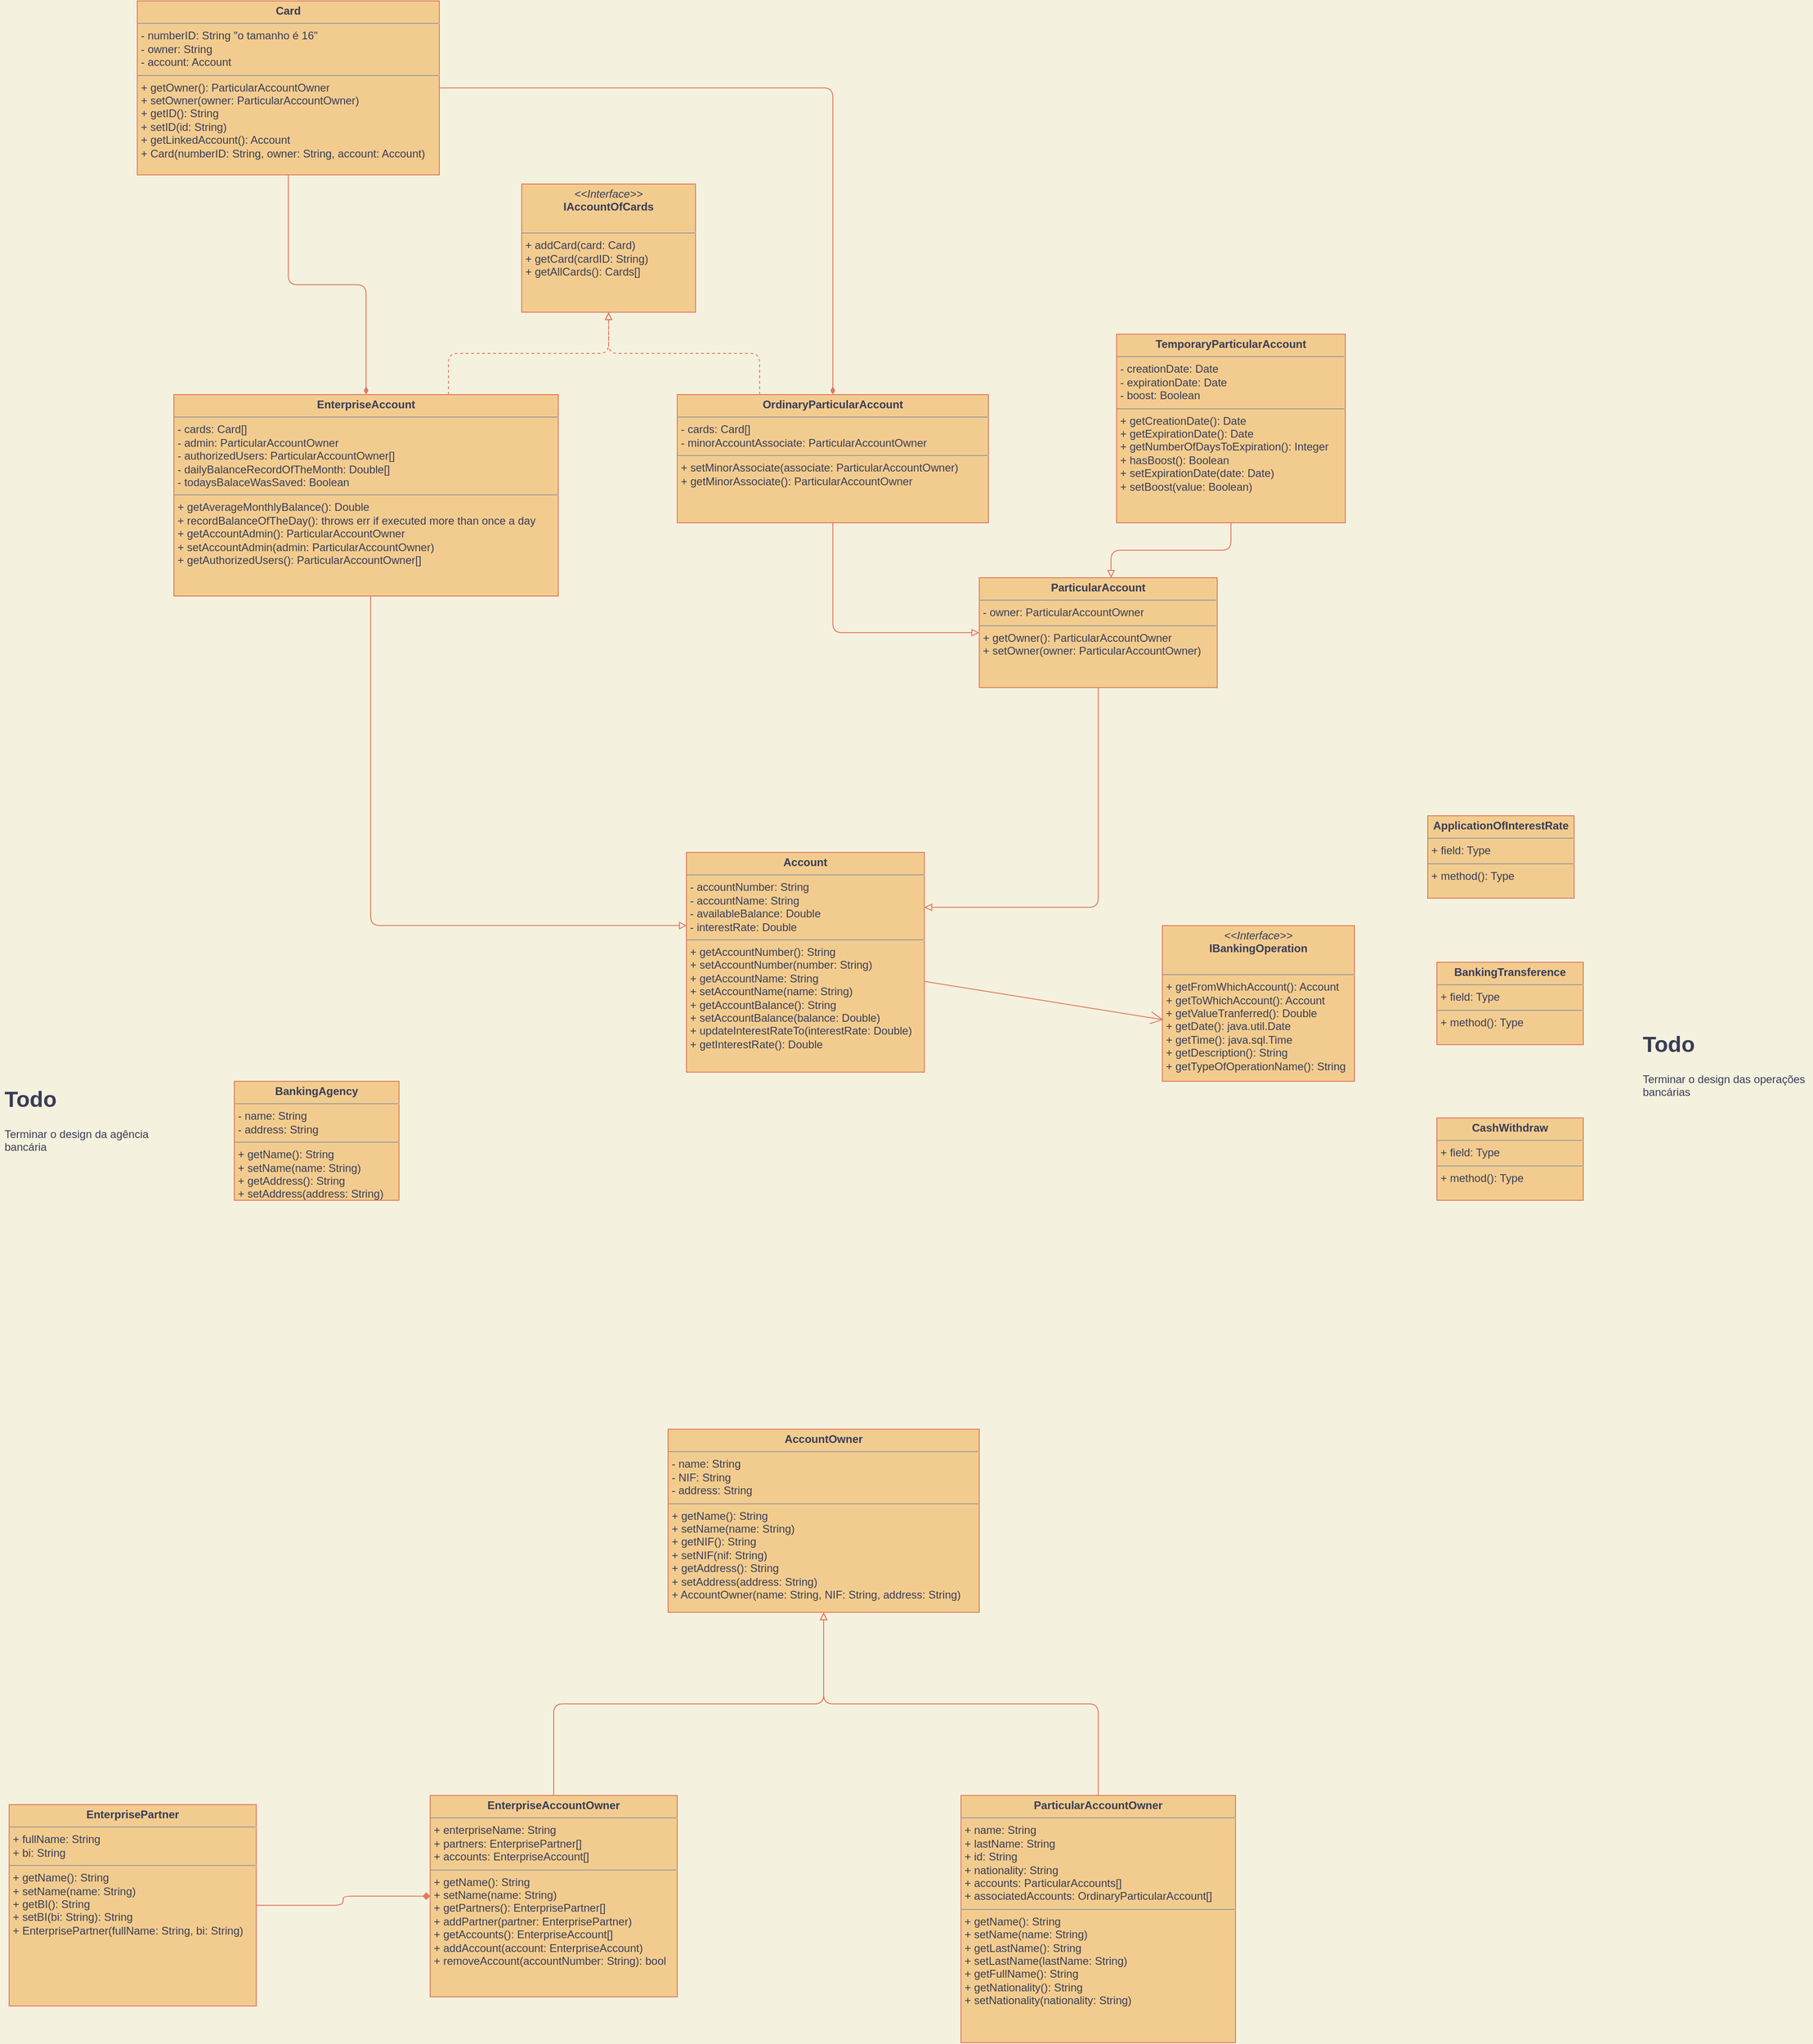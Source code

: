 <mxfile version="19.0.2" type="device" pages="2"><diagram id="ousxWg35AYfjlBtTbZrF" name="Diagrama de Classes"><mxGraphModel dx="4189" dy="4026" grid="1" gridSize="10" guides="1" tooltips="1" connect="1" arrows="1" fold="1" page="1" pageScale="1" pageWidth="1169" pageHeight="827" background="#F4F1DE" math="0" shadow="0"><root><mxCell id="0"/><mxCell id="1" parent="0"/><mxCell id="H2os6TV_ldwRoUmtqTk9-4" value="&lt;p style=&quot;margin:0px;margin-top:4px;text-align:center;&quot;&gt;&lt;i&gt;&amp;lt;&amp;lt;Interface&amp;gt;&amp;gt;&lt;/i&gt;&lt;br&gt;&lt;b&gt;IBankingOperation&lt;/b&gt;&lt;/p&gt;&lt;p style=&quot;margin:0px;margin-left:4px;&quot;&gt;&lt;br&gt;&lt;/p&gt;&lt;hr size=&quot;1&quot;&gt;&lt;p style=&quot;margin:0px;margin-left:4px;&quot;&gt;+ getFromWhichAccount(): Account&lt;/p&gt;&lt;p style=&quot;margin:0px;margin-left:4px;&quot;&gt;+ getToWhichAccount(): Account&lt;/p&gt;&lt;p style=&quot;margin:0px;margin-left:4px;&quot;&gt;+ getValueTranferred(): Double&lt;/p&gt;&lt;p style=&quot;margin:0px;margin-left:4px;&quot;&gt;+ getDate(): java.util.Date&lt;/p&gt;&lt;p style=&quot;margin:0px;margin-left:4px;&quot;&gt;+ getTime(): java.sql.Time&lt;/p&gt;&lt;p style=&quot;margin:0px;margin-left:4px;&quot;&gt;+ getDescription(): String&lt;/p&gt;&lt;p style=&quot;margin:0px;margin-left:4px;&quot;&gt;+ getTypeOfOperationName(): String&lt;/p&gt;" style="verticalAlign=top;align=left;overflow=fill;fontSize=12;fontFamily=Helvetica;html=1;rounded=0;sketch=0;fontColor=#393C56;strokeColor=#E07A5F;fillColor=#F2CC8F;" vertex="1" parent="1"><mxGeometry x="430" y="-490" width="210" height="170" as="geometry"/></mxCell><mxCell id="H2os6TV_ldwRoUmtqTk9-5" value="&lt;p style=&quot;margin:0px;margin-top:4px;text-align:center;&quot;&gt;&lt;b&gt;Account&lt;/b&gt;&lt;/p&gt;&lt;hr size=&quot;1&quot;&gt;&lt;p style=&quot;margin:0px;margin-left:4px;&quot;&gt;- accountNumber: String&lt;/p&gt;&lt;p style=&quot;margin:0px;margin-left:4px;&quot;&gt;- accountName: String&lt;/p&gt;&lt;p style=&quot;margin:0px;margin-left:4px;&quot;&gt;- availableBalance: Double&lt;/p&gt;&lt;p style=&quot;margin:0px;margin-left:4px;&quot;&gt;- interestRate: Double&lt;br&gt;&lt;/p&gt;&lt;hr size=&quot;1&quot;&gt;&lt;p style=&quot;margin:0px;margin-left:4px;&quot;&gt;+ getAccountNumber(): String&lt;/p&gt;&lt;p style=&quot;margin:0px;margin-left:4px;&quot;&gt;+ setAccountNumber(number: String)&lt;/p&gt;&lt;p style=&quot;margin:0px;margin-left:4px;&quot;&gt;+ getAccountName: String&lt;/p&gt;&lt;p style=&quot;margin:0px;margin-left:4px;&quot;&gt;+ setAccountName(name: String)&lt;/p&gt;&lt;p style=&quot;margin:0px;margin-left:4px;&quot;&gt;+ getAccountBalance(): String&lt;/p&gt;&lt;p style=&quot;margin:0px;margin-left:4px;&quot;&gt;+ setAccountBalance(balance: Double)&lt;/p&gt;&lt;p style=&quot;margin: 0px 0px 0px 4px;&quot;&gt;+ updateInterestRateTo(interestRate: Double)&lt;/p&gt;&lt;p style=&quot;margin: 0px 0px 0px 4px;&quot;&gt;+ getInterestRate(): Double&lt;/p&gt;" style="verticalAlign=top;align=left;overflow=fill;fontSize=12;fontFamily=Helvetica;html=1;rounded=0;sketch=0;fontColor=#393C56;strokeColor=#E07A5F;fillColor=#F2CC8F;" vertex="1" parent="1"><mxGeometry x="-90" y="-570" width="260" height="240" as="geometry"/></mxCell><mxCell id="-Gj3jbPGeO7V0CyU_rHm-5" style="edgeStyle=orthogonalEdgeStyle;curved=0;rounded=1;sketch=0;orthogonalLoop=1;jettySize=auto;html=1;entryX=1;entryY=0.25;entryDx=0;entryDy=0;fontColor=#393C56;endArrow=block;endFill=0;strokeColor=#E07A5F;fillColor=#F2CC8F;" edge="1" parent="1" source="H2os6TV_ldwRoUmtqTk9-7" target="H2os6TV_ldwRoUmtqTk9-5"><mxGeometry relative="1" as="geometry"><Array as="points"><mxPoint x="360" y="-510"/></Array></mxGeometry></mxCell><mxCell id="H2os6TV_ldwRoUmtqTk9-7" value="&lt;p style=&quot;margin:0px;margin-top:4px;text-align:center;&quot;&gt;&lt;b&gt;ParticularAccount&lt;/b&gt;&lt;/p&gt;&lt;hr size=&quot;1&quot;&gt;&lt;p style=&quot;margin:0px;margin-left:4px;&quot;&gt;- owner: ParticularAccountOwner&lt;/p&gt;&lt;hr size=&quot;1&quot;&gt;&lt;p style=&quot;margin:0px;margin-left:4px;&quot;&gt;+ getOwner(): ParticularAccountOwner&lt;/p&gt;&lt;p style=&quot;margin:0px;margin-left:4px;&quot;&gt;+ setOwner(owner: ParticularAccountOwner)&lt;/p&gt;" style="verticalAlign=top;align=left;overflow=fill;fontSize=12;fontFamily=Helvetica;html=1;rounded=0;sketch=0;fontColor=#393C56;strokeColor=#E07A5F;fillColor=#F2CC8F;" vertex="1" parent="1"><mxGeometry x="230" y="-870" width="260" height="120" as="geometry"/></mxCell><mxCell id="-Gj3jbPGeO7V0CyU_rHm-6" style="edgeStyle=orthogonalEdgeStyle;curved=0;rounded=1;sketch=0;orthogonalLoop=1;jettySize=auto;html=1;entryX=0;entryY=0.5;entryDx=0;entryDy=0;fontColor=#393C56;endArrow=block;endFill=0;strokeColor=#E07A5F;fillColor=#F2CC8F;" edge="1" parent="1" source="H2os6TV_ldwRoUmtqTk9-10" target="H2os6TV_ldwRoUmtqTk9-7"><mxGeometry relative="1" as="geometry"/></mxCell><mxCell id="-Gj3jbPGeO7V0CyU_rHm-12" style="edgeStyle=orthogonalEdgeStyle;curved=0;rounded=1;sketch=0;orthogonalLoop=1;jettySize=auto;html=1;dashed=1;fontColor=#393C56;endArrow=block;endFill=0;strokeColor=#E07A5F;fillColor=#F2CC8F;" edge="1" parent="1" source="H2os6TV_ldwRoUmtqTk9-10" target="-Gj3jbPGeO7V0CyU_rHm-1"><mxGeometry relative="1" as="geometry"><Array as="points"><mxPoint x="-10" y="-1115"/><mxPoint x="-175" y="-1115"/></Array></mxGeometry></mxCell><mxCell id="H2os6TV_ldwRoUmtqTk9-10" value="&lt;p style=&quot;margin:0px;margin-top:4px;text-align:center;&quot;&gt;&lt;b&gt;OrdinaryParticularAccount&lt;/b&gt;&lt;/p&gt;&lt;hr size=&quot;1&quot;&gt;&lt;p style=&quot;margin:0px;margin-left:4px;&quot;&gt;- cards: Card[]&lt;/p&gt;&lt;p style=&quot;margin:0px;margin-left:4px;&quot;&gt;- minorAccountAssociate: ParticularAccountOwner&lt;/p&gt;&lt;hr size=&quot;1&quot;&gt;&lt;p style=&quot;margin:0px;margin-left:4px;&quot;&gt;&lt;span style=&quot;background-color: initial;&quot;&gt;+ setMinorAssociate(associate: ParticularAccountOwner)&lt;/span&gt;&lt;/p&gt;&lt;p style=&quot;margin:0px;margin-left:4px;&quot;&gt;+ getMinorAssociate(): ParticularAccountOwner&lt;/p&gt;" style="verticalAlign=top;align=left;overflow=fill;fontSize=12;fontFamily=Helvetica;html=1;rounded=0;sketch=0;fontColor=#393C56;strokeColor=#E07A5F;fillColor=#F2CC8F;" vertex="1" parent="1"><mxGeometry x="-100" y="-1070" width="340" height="140" as="geometry"/></mxCell><mxCell id="-Gj3jbPGeO7V0CyU_rHm-7" style="edgeStyle=orthogonalEdgeStyle;curved=0;rounded=1;sketch=0;orthogonalLoop=1;jettySize=auto;html=1;entryX=0.554;entryY=0.001;entryDx=0;entryDy=0;entryPerimeter=0;fontColor=#393C56;endArrow=block;endFill=0;strokeColor=#E07A5F;fillColor=#F2CC8F;" edge="1" parent="1" source="H2os6TV_ldwRoUmtqTk9-11" target="H2os6TV_ldwRoUmtqTk9-7"><mxGeometry relative="1" as="geometry"/></mxCell><mxCell id="H2os6TV_ldwRoUmtqTk9-11" value="&lt;p style=&quot;margin:0px;margin-top:4px;text-align:center;&quot;&gt;&lt;b&gt;TemporaryParticularAccount&lt;/b&gt;&lt;/p&gt;&lt;hr size=&quot;1&quot;&gt;&lt;p style=&quot;margin:0px;margin-left:4px;&quot;&gt;- creationDate: Date&lt;/p&gt;&lt;p style=&quot;margin:0px;margin-left:4px;&quot;&gt;- expirationDate: Date&lt;/p&gt;&lt;p style=&quot;margin:0px;margin-left:4px;&quot;&gt;- boost: Boolean&lt;/p&gt;&lt;hr size=&quot;1&quot;&gt;&lt;p style=&quot;margin:0px;margin-left:4px;&quot;&gt;+ getCreationDate(): Date&lt;/p&gt;&lt;p style=&quot;margin:0px;margin-left:4px;&quot;&gt;+ getExpirationDate(): Date&lt;/p&gt;&lt;p style=&quot;margin:0px;margin-left:4px;&quot;&gt;+ getNumberOfDaysToExpiration(): Integer&lt;/p&gt;&lt;p style=&quot;margin:0px;margin-left:4px;&quot;&gt;+ hasBoost(): Boolean&lt;/p&gt;&lt;p style=&quot;margin:0px;margin-left:4px;&quot;&gt;+ setExpirationDate(date: Date)&lt;/p&gt;&lt;p style=&quot;margin:0px;margin-left:4px;&quot;&gt;+ setBoost(value: Boolean)&lt;/p&gt;" style="verticalAlign=top;align=left;overflow=fill;fontSize=12;fontFamily=Helvetica;html=1;rounded=0;sketch=0;fontColor=#393C56;strokeColor=#E07A5F;fillColor=#F2CC8F;" vertex="1" parent="1"><mxGeometry x="380" y="-1136" width="250" height="206" as="geometry"/></mxCell><mxCell id="-Gj3jbPGeO7V0CyU_rHm-4" style="edgeStyle=orthogonalEdgeStyle;curved=0;rounded=1;sketch=0;orthogonalLoop=1;jettySize=auto;html=1;entryX=0.002;entryY=0.333;entryDx=0;entryDy=0;entryPerimeter=0;fontColor=#393C56;endArrow=block;endFill=0;strokeColor=#E07A5F;fillColor=#F2CC8F;" edge="1" parent="1" source="H2os6TV_ldwRoUmtqTk9-13" target="H2os6TV_ldwRoUmtqTk9-5"><mxGeometry relative="1" as="geometry"><Array as="points"><mxPoint x="-435" y="-490"/></Array></mxGeometry></mxCell><mxCell id="-Gj3jbPGeO7V0CyU_rHm-11" style="edgeStyle=orthogonalEdgeStyle;curved=0;rounded=1;sketch=0;orthogonalLoop=1;jettySize=auto;html=1;fontColor=#393C56;endArrow=block;endFill=0;strokeColor=#E07A5F;fillColor=#F2CC8F;dashed=1;" edge="1" parent="1" source="H2os6TV_ldwRoUmtqTk9-13" target="-Gj3jbPGeO7V0CyU_rHm-1"><mxGeometry relative="1" as="geometry"><Array as="points"><mxPoint x="-350" y="-1115"/><mxPoint x="-175" y="-1115"/></Array></mxGeometry></mxCell><mxCell id="H2os6TV_ldwRoUmtqTk9-13" value="&lt;p style=&quot;margin:0px;margin-top:4px;text-align:center;&quot;&gt;&lt;b&gt;EnterpriseAccount&lt;/b&gt;&lt;/p&gt;&lt;hr size=&quot;1&quot;&gt;&lt;p style=&quot;margin:0px;margin-left:4px;&quot;&gt;- cards: Card[]&lt;/p&gt;&lt;p style=&quot;margin:0px;margin-left:4px;&quot;&gt;- admin: ParticularAccountOwner&lt;/p&gt;&lt;p style=&quot;margin:0px;margin-left:4px;&quot;&gt;&lt;span style=&quot;background-color: initial;&quot;&gt;- authorizedUsers: ParticularAccountOwner[]&lt;/span&gt;&lt;br&gt;&lt;/p&gt;&lt;p style=&quot;margin:0px;margin-left:4px;&quot;&gt;- dailyBalanceRecordOfTheMonth: Double[]&lt;/p&gt;&lt;p style=&quot;margin:0px;margin-left:4px;&quot;&gt;- todaysBalaceWasSaved: Boolean&lt;/p&gt;&lt;hr size=&quot;1&quot;&gt;&lt;p style=&quot;margin:0px;margin-left:4px;&quot;&gt;+ getAverageMonthlyBalance(): Double&lt;/p&gt;&lt;p style=&quot;margin:0px;margin-left:4px;&quot;&gt;+ recordBalanceOfTheDay(): throws err if executed more than once a day&lt;/p&gt;&lt;p style=&quot;margin:0px;margin-left:4px;&quot;&gt;&lt;span style=&quot;background-color: initial;&quot;&gt;+ getAccountAdmin(): ParticularAccountOwner&lt;/span&gt;&lt;br&gt;&lt;/p&gt;&lt;p style=&quot;margin:0px;margin-left:4px;&quot;&gt;+ setAccountAdmin(admin: ParticularAccountOwner)&lt;/p&gt;&lt;p style=&quot;margin:0px;margin-left:4px;&quot;&gt;+ getAuthorizedUsers(): ParticularAccountOwner[]&lt;/p&gt;" style="verticalAlign=top;align=left;overflow=fill;fontSize=12;fontFamily=Helvetica;html=1;rounded=0;sketch=0;fontColor=#393C56;strokeColor=#E07A5F;fillColor=#F2CC8F;" vertex="1" parent="1"><mxGeometry x="-650" y="-1070" width="420" height="220" as="geometry"/></mxCell><mxCell id="-Gj3jbPGeO7V0CyU_rHm-1" value="&lt;p style=&quot;margin:0px;margin-top:4px;text-align:center;&quot;&gt;&lt;i&gt;&amp;lt;&amp;lt;Interface&amp;gt;&amp;gt;&lt;/i&gt;&lt;br&gt;&lt;b&gt;IAccountOfCards&lt;/b&gt;&lt;/p&gt;&lt;p style=&quot;margin:0px;margin-left:4px;&quot;&gt;&lt;br&gt;&lt;/p&gt;&lt;hr size=&quot;1&quot;&gt;&lt;p style=&quot;margin:0px;margin-left:4px;&quot;&gt;+ addCard(card: Card)&lt;/p&gt;&lt;p style=&quot;margin:0px;margin-left:4px;&quot;&gt;+ getCard(cardID: String)&lt;/p&gt;&lt;p style=&quot;margin:0px;margin-left:4px;&quot;&gt;+ getAllCards(): Cards[]&lt;/p&gt;" style="verticalAlign=top;align=left;overflow=fill;fontSize=12;fontFamily=Helvetica;html=1;rounded=0;sketch=0;fontColor=#393C56;strokeColor=#E07A5F;fillColor=#F2CC8F;" vertex="1" parent="1"><mxGeometry x="-270" y="-1300" width="190" height="140" as="geometry"/></mxCell><mxCell id="-Gj3jbPGeO7V0CyU_rHm-9" style="edgeStyle=orthogonalEdgeStyle;curved=0;rounded=1;sketch=0;orthogonalLoop=1;jettySize=auto;html=1;fontColor=#393C56;endArrow=diamondThin;endFill=1;strokeColor=#E07A5F;fillColor=#F2CC8F;" edge="1" parent="1" source="-Gj3jbPGeO7V0CyU_rHm-2" target="H2os6TV_ldwRoUmtqTk9-13"><mxGeometry relative="1" as="geometry"/></mxCell><mxCell id="-Gj3jbPGeO7V0CyU_rHm-10" style="edgeStyle=orthogonalEdgeStyle;curved=0;rounded=1;sketch=0;orthogonalLoop=1;jettySize=auto;html=1;entryX=0.5;entryY=0;entryDx=0;entryDy=0;fontColor=#393C56;endArrow=diamondThin;endFill=1;strokeColor=#E07A5F;fillColor=#F2CC8F;" edge="1" parent="1" source="-Gj3jbPGeO7V0CyU_rHm-2" target="H2os6TV_ldwRoUmtqTk9-10"><mxGeometry relative="1" as="geometry"/></mxCell><mxCell id="-Gj3jbPGeO7V0CyU_rHm-2" value="&lt;p style=&quot;margin:0px;margin-top:4px;text-align:center;&quot;&gt;&lt;b&gt;Card&lt;/b&gt;&lt;/p&gt;&lt;hr size=&quot;1&quot;&gt;&lt;p style=&quot;margin:0px;margin-left:4px;&quot;&gt;- numberID: String &quot;o tamanho é 16&quot;&lt;/p&gt;&lt;p style=&quot;margin:0px;margin-left:4px;&quot;&gt;- owner: String&lt;/p&gt;&lt;p style=&quot;margin:0px;margin-left:4px;&quot;&gt;- account: Account&lt;/p&gt;&lt;hr size=&quot;1&quot;&gt;&lt;p style=&quot;margin:0px;margin-left:4px;&quot;&gt;+ getOwner(): ParticularAccountOwner&lt;/p&gt;&lt;p style=&quot;margin:0px;margin-left:4px;&quot;&gt;+ setOwner(owner: ParticularAccountOwner)&lt;/p&gt;&lt;p style=&quot;margin:0px;margin-left:4px;&quot;&gt;+ getID(): String&lt;/p&gt;&lt;p style=&quot;margin:0px;margin-left:4px;&quot;&gt;+ setID(id: String)&lt;/p&gt;&lt;p style=&quot;margin:0px;margin-left:4px;&quot;&gt;+ getLinkedAccount(): Account&lt;/p&gt;&lt;p style=&quot;margin:0px;margin-left:4px;&quot;&gt;+ Card(numberID: String, owner: String, account: Account)&lt;/p&gt;" style="verticalAlign=top;align=left;overflow=fill;fontSize=12;fontFamily=Helvetica;html=1;rounded=0;sketch=0;fontColor=#393C56;strokeColor=#E07A5F;fillColor=#F2CC8F;" vertex="1" parent="1"><mxGeometry x="-690" y="-1500" width="330" height="190" as="geometry"/></mxCell><mxCell id="-Gj3jbPGeO7V0CyU_rHm-8" value="" style="endArrow=open;endFill=1;endSize=12;html=1;rounded=1;sketch=0;fontColor=#393C56;strokeColor=#E07A5F;fillColor=#F2CC8F;curved=0;entryX=0.006;entryY=0.605;entryDx=0;entryDy=0;entryPerimeter=0;" edge="1" parent="1" source="H2os6TV_ldwRoUmtqTk9-5" target="H2os6TV_ldwRoUmtqTk9-4"><mxGeometry width="160" relative="1" as="geometry"><mxPoint x="-140" y="-550" as="sourcePoint"/><mxPoint x="20" y="-550" as="targetPoint"/></mxGeometry></mxCell><mxCell id="-Gj3jbPGeO7V0CyU_rHm-13" value="&lt;p style=&quot;margin:0px;margin-top:4px;text-align:center;&quot;&gt;&lt;b&gt;AccountOwner&lt;/b&gt;&lt;/p&gt;&lt;hr size=&quot;1&quot;&gt;&lt;p style=&quot;margin:0px;margin-left:4px;&quot;&gt;- name: String&lt;/p&gt;&lt;p style=&quot;margin:0px;margin-left:4px;&quot;&gt;- NIF: String&lt;/p&gt;&lt;p style=&quot;margin:0px;margin-left:4px;&quot;&gt;- address: String&lt;/p&gt;&lt;hr size=&quot;1&quot;&gt;&lt;p style=&quot;margin:0px;margin-left:4px;&quot;&gt;+ getName(): String&lt;/p&gt;&lt;p style=&quot;margin:0px;margin-left:4px;&quot;&gt;+ setName(name: String)&lt;/p&gt;&lt;p style=&quot;margin:0px;margin-left:4px;&quot;&gt;+ getNIF(): String&lt;/p&gt;&lt;p style=&quot;margin:0px;margin-left:4px;&quot;&gt;+ setNIF(nif: String)&lt;/p&gt;&lt;p style=&quot;margin:0px;margin-left:4px;&quot;&gt;+ getAddress(): String&lt;/p&gt;&lt;p style=&quot;margin:0px;margin-left:4px;&quot;&gt;+ setAddress(address: String)&lt;/p&gt;&lt;p style=&quot;margin:0px;margin-left:4px;&quot;&gt;+ AccountOwner(name: String, NIF: String, address: String)&lt;/p&gt;" style="verticalAlign=top;align=left;overflow=fill;fontSize=12;fontFamily=Helvetica;html=1;rounded=0;sketch=0;fontColor=#393C56;strokeColor=#E07A5F;fillColor=#F2CC8F;" vertex="1" parent="1"><mxGeometry x="-110" y="60" width="340" height="200" as="geometry"/></mxCell><mxCell id="-Gj3jbPGeO7V0CyU_rHm-21" style="edgeStyle=orthogonalEdgeStyle;curved=0;rounded=1;sketch=0;orthogonalLoop=1;jettySize=auto;html=1;fontColor=#393C56;endArrow=block;endFill=0;strokeColor=#E07A5F;fillColor=#F2CC8F;" edge="1" parent="1" source="-Gj3jbPGeO7V0CyU_rHm-16" target="-Gj3jbPGeO7V0CyU_rHm-13"><mxGeometry relative="1" as="geometry"/></mxCell><mxCell id="-Gj3jbPGeO7V0CyU_rHm-16" value="&lt;p style=&quot;margin:0px;margin-top:4px;text-align:center;&quot;&gt;&lt;b&gt;ParticularAccountOwner&lt;/b&gt;&lt;/p&gt;&lt;hr size=&quot;1&quot;&gt;&lt;p style=&quot;margin:0px;margin-left:4px;&quot;&gt;+ name: String&lt;/p&gt;&lt;p style=&quot;margin:0px;margin-left:4px;&quot;&gt;+ lastName: String&lt;/p&gt;&lt;p style=&quot;margin:0px;margin-left:4px;&quot;&gt;+ id: String&lt;/p&gt;&lt;p style=&quot;margin:0px;margin-left:4px;&quot;&gt;+ nationality: String&lt;/p&gt;&lt;p style=&quot;margin:0px;margin-left:4px;&quot;&gt;+ accounts: ParticularAccounts[]&lt;/p&gt;&lt;p style=&quot;margin:0px;margin-left:4px;&quot;&gt;+ associatedAccounts: OrdinaryParticularAccount[]&lt;/p&gt;&lt;hr size=&quot;1&quot;&gt;&lt;p style=&quot;margin:0px;margin-left:4px;&quot;&gt;+ getName(): String&lt;/p&gt;&lt;p style=&quot;margin:0px;margin-left:4px;&quot;&gt;+ setName(name: String)&lt;/p&gt;&lt;p style=&quot;margin:0px;margin-left:4px;&quot;&gt;+ getLastName(): String&lt;/p&gt;&lt;p style=&quot;margin:0px;margin-left:4px;&quot;&gt;+ setLastName(lastName: String)&lt;/p&gt;&lt;p style=&quot;margin:0px;margin-left:4px;&quot;&gt;+ getFullName(): String&lt;/p&gt;&lt;p style=&quot;margin:0px;margin-left:4px;&quot;&gt;+ getNationality(): String&lt;/p&gt;&lt;p style=&quot;margin:0px;margin-left:4px;&quot;&gt;+ setNationality(nationality: String)&lt;/p&gt;" style="verticalAlign=top;align=left;overflow=fill;fontSize=12;fontFamily=Helvetica;html=1;rounded=0;sketch=0;fontColor=#393C56;strokeColor=#E07A5F;fillColor=#F2CC8F;" vertex="1" parent="1"><mxGeometry x="210" y="460" width="300" height="270" as="geometry"/></mxCell><mxCell id="-Gj3jbPGeO7V0CyU_rHm-20" style="edgeStyle=orthogonalEdgeStyle;curved=0;rounded=1;sketch=0;orthogonalLoop=1;jettySize=auto;html=1;fontColor=#393C56;endArrow=block;endFill=0;strokeColor=#E07A5F;fillColor=#F2CC8F;" edge="1" parent="1" source="-Gj3jbPGeO7V0CyU_rHm-17" target="-Gj3jbPGeO7V0CyU_rHm-13"><mxGeometry relative="1" as="geometry"/></mxCell><mxCell id="-Gj3jbPGeO7V0CyU_rHm-17" value="&lt;p style=&quot;margin:0px;margin-top:4px;text-align:center;&quot;&gt;&lt;b&gt;EnterpriseAccountOwner&lt;/b&gt;&lt;/p&gt;&lt;hr size=&quot;1&quot;&gt;&lt;p style=&quot;margin:0px;margin-left:4px;&quot;&gt;+ enterpriseName: String&lt;/p&gt;&lt;p style=&quot;margin:0px;margin-left:4px;&quot;&gt;+ partners: EnterprisePartner[]&lt;/p&gt;&lt;p style=&quot;margin:0px;margin-left:4px;&quot;&gt;+ accounts: EnterpriseAccount[]&lt;/p&gt;&lt;hr size=&quot;1&quot;&gt;&lt;p style=&quot;margin:0px;margin-left:4px;&quot;&gt;+ getName(): String&lt;/p&gt;&lt;p style=&quot;margin:0px;margin-left:4px;&quot;&gt;+ setName(name: String)&lt;/p&gt;&lt;p style=&quot;margin:0px;margin-left:4px;&quot;&gt;+ getPartners(): EnterprisePartner[]&lt;/p&gt;&lt;p style=&quot;margin:0px;margin-left:4px;&quot;&gt;+ addPartner(partner: EnterprisePartner)&lt;/p&gt;&lt;p style=&quot;margin:0px;margin-left:4px;&quot;&gt;+ getAccounts(): EnterpriseAccount[]&lt;/p&gt;&lt;p style=&quot;margin:0px;margin-left:4px;&quot;&gt;+ addAccount(account: EnterpriseAccount)&lt;/p&gt;&lt;p style=&quot;margin:0px;margin-left:4px;&quot;&gt;+ removeAccount(accountNumber: String): bool&lt;/p&gt;" style="verticalAlign=top;align=left;overflow=fill;fontSize=12;fontFamily=Helvetica;html=1;rounded=0;sketch=0;fontColor=#393C56;strokeColor=#E07A5F;fillColor=#F2CC8F;" vertex="1" parent="1"><mxGeometry x="-370" y="460" width="270" height="220" as="geometry"/></mxCell><mxCell id="-Gj3jbPGeO7V0CyU_rHm-23" style="edgeStyle=orthogonalEdgeStyle;curved=0;rounded=1;sketch=0;orthogonalLoop=1;jettySize=auto;html=1;fontColor=#393C56;endArrow=diamond;endFill=1;strokeColor=#E07A5F;fillColor=#F2CC8F;" edge="1" parent="1" source="-Gj3jbPGeO7V0CyU_rHm-18" target="-Gj3jbPGeO7V0CyU_rHm-17"><mxGeometry relative="1" as="geometry"/></mxCell><mxCell id="-Gj3jbPGeO7V0CyU_rHm-18" value="&lt;p style=&quot;margin:0px;margin-top:4px;text-align:center;&quot;&gt;&lt;b&gt;EnterprisePartner&lt;/b&gt;&lt;/p&gt;&lt;hr size=&quot;1&quot;&gt;&lt;p style=&quot;margin:0px;margin-left:4px;&quot;&gt;+ fullName: String&lt;/p&gt;&lt;p style=&quot;margin:0px;margin-left:4px;&quot;&gt;+ bi: String&lt;br&gt;&lt;/p&gt;&lt;hr size=&quot;1&quot;&gt;&lt;p style=&quot;margin:0px;margin-left:4px;&quot;&gt;+ getName(): String&lt;/p&gt;&lt;p style=&quot;margin:0px;margin-left:4px;&quot;&gt;+ setName(name: String)&lt;/p&gt;&lt;p style=&quot;margin:0px;margin-left:4px;&quot;&gt;+ getBI(): String&lt;/p&gt;&lt;p style=&quot;margin:0px;margin-left:4px;&quot;&gt;+ setBI(bi: String): String&lt;/p&gt;&lt;p style=&quot;margin:0px;margin-left:4px;&quot;&gt;+ EnterprisePartner(fullName: String, bi: String)&lt;/p&gt;" style="verticalAlign=top;align=left;overflow=fill;fontSize=12;fontFamily=Helvetica;html=1;rounded=0;sketch=0;fontColor=#393C56;strokeColor=#E07A5F;fillColor=#F2CC8F;" vertex="1" parent="1"><mxGeometry x="-830" y="470" width="270" height="220" as="geometry"/></mxCell><mxCell id="-Gj3jbPGeO7V0CyU_rHm-24" value="&lt;p style=&quot;margin:0px;margin-top:4px;text-align:center;&quot;&gt;&lt;b&gt;ApplicationOfInterestRate&lt;/b&gt;&lt;/p&gt;&lt;hr size=&quot;1&quot;&gt;&lt;p style=&quot;margin:0px;margin-left:4px;&quot;&gt;+ field: Type&lt;/p&gt;&lt;hr size=&quot;1&quot;&gt;&lt;p style=&quot;margin:0px;margin-left:4px;&quot;&gt;+ method(): Type&lt;/p&gt;" style="verticalAlign=top;align=left;overflow=fill;fontSize=12;fontFamily=Helvetica;html=1;rounded=0;sketch=0;fontColor=#393C56;strokeColor=#E07A5F;fillColor=#F2CC8F;" vertex="1" parent="1"><mxGeometry x="720" y="-610" width="160" height="90" as="geometry"/></mxCell><mxCell id="BHWuH3ZY-TkVMsLBX1ob-1" value="&lt;p style=&quot;margin:0px;margin-top:4px;text-align:center;&quot;&gt;&lt;b&gt;BankingTransference&lt;/b&gt;&lt;/p&gt;&lt;hr size=&quot;1&quot;&gt;&lt;p style=&quot;margin:0px;margin-left:4px;&quot;&gt;+ field: Type&lt;/p&gt;&lt;hr size=&quot;1&quot;&gt;&lt;p style=&quot;margin:0px;margin-left:4px;&quot;&gt;+ method(): Type&lt;/p&gt;" style="verticalAlign=top;align=left;overflow=fill;fontSize=12;fontFamily=Helvetica;html=1;rounded=0;sketch=0;fontColor=#393C56;strokeColor=#E07A5F;fillColor=#F2CC8F;" vertex="1" parent="1"><mxGeometry x="730" y="-450" width="160" height="90" as="geometry"/></mxCell><mxCell id="BHWuH3ZY-TkVMsLBX1ob-2" value="&lt;p style=&quot;margin:0px;margin-top:4px;text-align:center;&quot;&gt;&lt;b&gt;CashWithdraw&lt;/b&gt;&lt;/p&gt;&lt;hr size=&quot;1&quot;&gt;&lt;p style=&quot;margin:0px;margin-left:4px;&quot;&gt;+ field: Type&lt;/p&gt;&lt;hr size=&quot;1&quot;&gt;&lt;p style=&quot;margin:0px;margin-left:4px;&quot;&gt;+ method(): Type&lt;/p&gt;" style="verticalAlign=top;align=left;overflow=fill;fontSize=12;fontFamily=Helvetica;html=1;rounded=0;sketch=0;fontColor=#393C56;strokeColor=#E07A5F;fillColor=#F2CC8F;" vertex="1" parent="1"><mxGeometry x="730" y="-280" width="160" height="90" as="geometry"/></mxCell><mxCell id="BHWuH3ZY-TkVMsLBX1ob-3" value="&lt;h1&gt;Todo&lt;/h1&gt;&lt;p&gt;Terminar o design das operações bancárias&lt;/p&gt;" style="text;html=1;strokeColor=none;fillColor=none;spacing=5;spacingTop=-20;whiteSpace=wrap;overflow=hidden;rounded=0;sketch=0;fontColor=#393C56;" vertex="1" parent="1"><mxGeometry x="950" y="-380" width="190" height="120" as="geometry"/></mxCell><mxCell id="BHWuH3ZY-TkVMsLBX1ob-4" value="&lt;p style=&quot;margin:0px;margin-top:4px;text-align:center;&quot;&gt;&lt;b&gt;BankingAgency&lt;/b&gt;&lt;/p&gt;&lt;hr size=&quot;1&quot;&gt;&lt;p style=&quot;margin:0px;margin-left:4px;&quot;&gt;- name: String&lt;/p&gt;&lt;p style=&quot;margin:0px;margin-left:4px;&quot;&gt;- address: String&lt;/p&gt;&lt;hr size=&quot;1&quot;&gt;&lt;p style=&quot;margin:0px;margin-left:4px;&quot;&gt;+ getName(): String&lt;/p&gt;&lt;p style=&quot;margin:0px;margin-left:4px;&quot;&gt;+ setName(name: String)&lt;/p&gt;&lt;p style=&quot;margin:0px;margin-left:4px;&quot;&gt;+ getAddress(): String&lt;/p&gt;&lt;p style=&quot;margin:0px;margin-left:4px;&quot;&gt;+ setAddress(address: String)&lt;/p&gt;" style="verticalAlign=top;align=left;overflow=fill;fontSize=12;fontFamily=Helvetica;html=1;rounded=0;sketch=0;fontColor=#393C56;strokeColor=#E07A5F;fillColor=#F2CC8F;" vertex="1" parent="1"><mxGeometry x="-584" y="-320" width="180" height="130" as="geometry"/></mxCell><mxCell id="BHWuH3ZY-TkVMsLBX1ob-5" value="&lt;h1&gt;Todo&lt;/h1&gt;&lt;p&gt;Terminar o design da agência bancária&lt;/p&gt;" style="text;html=1;strokeColor=none;fillColor=none;spacing=5;spacingTop=-20;whiteSpace=wrap;overflow=hidden;rounded=0;sketch=0;fontColor=#393C56;" vertex="1" parent="1"><mxGeometry x="-840" y="-320" width="190" height="120" as="geometry"/></mxCell></root></mxGraphModel></diagram><diagram id="Y3HlIX6f_SBwATSy7CD3" name="Initial Relations"><mxGraphModel dx="1244" dy="741" grid="1" gridSize="10" guides="1" tooltips="1" connect="1" arrows="1" fold="1" page="1" pageScale="1" pageWidth="827" pageHeight="1169" background="#ffffff" math="0" shadow="1"><root><mxCell id="0"/><mxCell id="1" parent="0"/><mxCell id="22" style="edgeStyle=none;html=1;endArrow=diamond;endFill=0;strokeColor=#006658;fontColor=#5C5C5C;rounded=1;" parent="1" source="2" target="16" edge="1"><mxGeometry relative="1" as="geometry"/></mxCell><UserObject label="Conta" treeRoot="1" id="2"><mxCell style="whiteSpace=wrap;html=1;align=center;treeFolding=1;treeMoving=1;newEdgeStyle={&quot;edgeStyle&quot;:&quot;elbowEdgeStyle&quot;,&quot;startArrow&quot;:&quot;none&quot;,&quot;endArrow&quot;:&quot;none&quot;};fillColor=#21C0A5;strokeColor=#006658;fontColor=#5C5C5C;rounded=1;" parent="1" vertex="1"><mxGeometry x="360" y="600" width="120" height="60" as="geometry"/></mxCell></UserObject><mxCell id="23" style="edgeStyle=none;html=1;entryX=0.5;entryY=1;entryDx=0;entryDy=0;endArrow=diamond;endFill=0;strokeColor=#006658;fontColor=#5C5C5C;rounded=1;" parent="1" source="3" target="16" edge="1"><mxGeometry relative="1" as="geometry"/></mxCell><UserObject label="Cliente" treeRoot="1" id="3"><mxCell style="whiteSpace=wrap;html=1;align=center;treeFolding=1;treeMoving=1;newEdgeStyle={&quot;edgeStyle&quot;:&quot;elbowEdgeStyle&quot;,&quot;startArrow&quot;:&quot;none&quot;,&quot;endArrow&quot;:&quot;none&quot;};fillColor=#21C0A5;strokeColor=#006658;fontColor=#5C5C5C;rounded=1;" parent="1" vertex="1"><mxGeometry x="360" y="915" width="120" height="60" as="geometry"/></mxCell></UserObject><mxCell id="30" style="edgeStyle=none;html=1;endArrow=block;endFill=0;strokeColor=#006658;fontColor=#5C5C5C;rounded=1;" parent="1" source="4" target="5" edge="1"><mxGeometry relative="1" as="geometry"><Array as="points"><mxPoint x="524" y="330"/></Array></mxGeometry></mxCell><UserObject label="A Prazo" treeRoot="1" id="4"><mxCell style="whiteSpace=wrap;html=1;align=center;treeFolding=1;treeMoving=1;newEdgeStyle={&quot;edgeStyle&quot;:&quot;elbowEdgeStyle&quot;,&quot;startArrow&quot;:&quot;none&quot;,&quot;endArrow&quot;:&quot;none&quot;};fillColor=#21C0A5;strokeColor=#006658;fontColor=#5C5C5C;rounded=1;" parent="1" vertex="1"><mxGeometry x="580" y="300" width="120" height="60" as="geometry"/></mxCell></UserObject><mxCell id="13" style="edgeStyle=none;html=1;endArrow=block;endFill=0;strokeColor=#006658;fontColor=#5C5C5C;rounded=1;" parent="1" source="5" target="2" edge="1"><mxGeometry relative="1" as="geometry"><Array as="points"><mxPoint x="420" y="500"/></Array></mxGeometry></mxCell><UserObject label="Particular" treeRoot="1" id="5"><mxCell style="whiteSpace=wrap;html=1;align=center;treeFolding=1;treeMoving=1;newEdgeStyle={&quot;edgeStyle&quot;:&quot;elbowEdgeStyle&quot;,&quot;startArrow&quot;:&quot;none&quot;,&quot;endArrow&quot;:&quot;none&quot;};fillColor=#21C0A5;strokeColor=#006658;fontColor=#5C5C5C;rounded=1;" parent="1" vertex="1"><mxGeometry x="464" y="470" width="120" height="60" as="geometry"/></mxCell></UserObject><mxCell id="15" style="edgeStyle=none;html=1;endArrow=block;endFill=0;strokeColor=#006658;fontColor=#5C5C5C;rounded=1;" parent="1" source="6" edge="1"><mxGeometry relative="1" as="geometry"><mxPoint x="640" y="300" as="targetPoint"/><Array as="points"><mxPoint x="640" y="190"/></Array></mxGeometry></mxCell><UserObject label="Sem Reforço" treeRoot="1" id="6"><mxCell style="whiteSpace=wrap;html=1;align=center;treeFolding=1;treeMoving=1;newEdgeStyle={&quot;edgeStyle&quot;:&quot;elbowEdgeStyle&quot;,&quot;startArrow&quot;:&quot;none&quot;,&quot;endArrow&quot;:&quot;none&quot;};fillColor=#21C0A5;strokeColor=#006658;fontColor=#5C5C5C;rounded=1;" parent="1" vertex="1"><mxGeometry x="460" y="160" width="120" height="60" as="geometry"/></mxCell></UserObject><mxCell id="14" style="edgeStyle=none;html=1;entryX=0.5;entryY=0;entryDx=0;entryDy=0;endArrow=block;endFill=0;strokeColor=#006658;fontColor=#5C5C5C;rounded=1;" parent="1" source="7" target="4" edge="1"><mxGeometry relative="1" as="geometry"><Array as="points"><mxPoint x="640" y="190"/></Array></mxGeometry></mxCell><UserObject label="Com Reforço" treeRoot="1" id="7"><mxCell style="whiteSpace=wrap;html=1;align=center;treeFolding=1;treeMoving=1;newEdgeStyle={&quot;edgeStyle&quot;:&quot;elbowEdgeStyle&quot;,&quot;startArrow&quot;:&quot;none&quot;,&quot;endArrow&quot;:&quot;none&quot;};fillColor=#21C0A5;strokeColor=#006658;fontColor=#5C5C5C;rounded=1;" parent="1" vertex="1"><mxGeometry x="700" y="160" width="120" height="60" as="geometry"/></mxCell></UserObject><mxCell id="21" style="edgeStyle=none;html=1;endArrow=block;endFill=0;strokeColor=#006658;fontColor=#5C5C5C;rounded=1;" parent="1" source="10" target="3" edge="1"><mxGeometry relative="1" as="geometry"><mxPoint x="420" y="980" as="targetPoint"/><Array as="points"><mxPoint x="420" y="1065"/></Array></mxGeometry></mxCell><UserObject label="Empresa" treeRoot="1" id="10"><mxCell style="whiteSpace=wrap;html=1;align=center;treeFolding=1;treeMoving=1;newEdgeStyle={&quot;edgeStyle&quot;:&quot;elbowEdgeStyle&quot;,&quot;startArrow&quot;:&quot;none&quot;,&quot;endArrow&quot;:&quot;none&quot;};fillColor=#21C0A5;strokeColor=#006658;fontColor=#5C5C5C;rounded=1;" parent="1" vertex="1"><mxGeometry x="250" y="1035" width="120" height="60" as="geometry"/></mxCell></UserObject><mxCell id="17" style="edgeStyle=none;html=1;endArrow=block;endFill=0;strokeColor=#006658;fontColor=#5C5C5C;rounded=1;" parent="1" source="11" target="3" edge="1"><mxGeometry relative="1" as="geometry"><Array as="points"><mxPoint x="420" y="1065"/></Array></mxGeometry></mxCell><mxCell id="33" style="edgeStyle=none;html=1;entryX=0.5;entryY=1;entryDx=0;entryDy=0;endArrow=none;endFill=0;startArrow=none;startFill=0;strokeColor=#006658;fontColor=#5C5C5C;rounded=1;" parent="1" source="zLFD8LSVwmkW0PBWJm6N-47" target="5" edge="1"><mxGeometry relative="1" as="geometry"/></mxCell><UserObject label="Particular" treeRoot="1" id="11"><mxCell style="whiteSpace=wrap;html=1;align=center;treeFolding=1;treeMoving=1;newEdgeStyle={&quot;edgeStyle&quot;:&quot;elbowEdgeStyle&quot;,&quot;startArrow&quot;:&quot;none&quot;,&quot;endArrow&quot;:&quot;none&quot;};fillColor=#21C0A5;strokeColor=#006658;fontColor=#5C5C5C;rounded=1;" parent="1" vertex="1"><mxGeometry x="464" y="1035" width="120" height="60" as="geometry"/></mxCell></UserObject><UserObject label="Agencia Bancária" treeRoot="1" id="16"><mxCell style="whiteSpace=wrap;html=1;align=center;treeFolding=1;treeMoving=1;newEdgeStyle={&quot;edgeStyle&quot;:&quot;elbowEdgeStyle&quot;,&quot;startArrow&quot;:&quot;none&quot;,&quot;endArrow&quot;:&quot;none&quot;};fillColor=#21C0A5;strokeColor=#006658;fontColor=#5C5C5C;rounded=1;" parent="1" vertex="1"><mxGeometry x="360" y="750" width="120" height="60" as="geometry"/></mxCell></UserObject><mxCell id="25" style="edgeStyle=none;html=1;entryX=0.5;entryY=0;entryDx=0;entryDy=0;endArrow=block;endFill=0;strokeColor=#006658;fontColor=#5C5C5C;rounded=1;" parent="1" source="24" target="2" edge="1"><mxGeometry relative="1" as="geometry"><Array as="points"><mxPoint x="420" y="500"/></Array></mxGeometry></mxCell><mxCell id="35" style="edgeStyle=none;html=1;entryX=0.5;entryY=0;entryDx=0;entryDy=0;endArrow=diamond;endFill=0;strokeColor=#006658;fontColor=#5C5C5C;rounded=1;startArrow=none;startFill=0;" parent="1" source="24" target="10" edge="1"><mxGeometry relative="1" as="geometry"/></mxCell><UserObject label="Comporativa" treeRoot="1" id="24"><mxCell style="whiteSpace=wrap;html=1;align=center;treeFolding=1;treeMoving=1;newEdgeStyle={&quot;edgeStyle&quot;:&quot;elbowEdgeStyle&quot;,&quot;startArrow&quot;:&quot;none&quot;,&quot;endArrow&quot;:&quot;none&quot;};fillColor=#21C0A5;strokeColor=#006658;fontColor=#5C5C5C;rounded=1;" parent="1" vertex="1"><mxGeometry x="250" y="470" width="120" height="60" as="geometry"/></mxCell></UserObject><mxCell id="27" style="edgeStyle=none;html=1;entryX=0.5;entryY=0;entryDx=0;entryDy=0;endArrow=block;endFill=0;strokeColor=#006658;fontColor=#5C5C5C;rounded=1;" parent="1" source="26" target="5" edge="1"><mxGeometry relative="1" as="geometry"><Array as="points"><mxPoint x="524" y="330"/></Array></mxGeometry></mxCell><UserObject label="Ordinária" treeRoot="1" id="26"><mxCell style="whiteSpace=wrap;html=1;align=center;treeFolding=1;treeMoving=1;newEdgeStyle={&quot;edgeStyle&quot;:&quot;elbowEdgeStyle&quot;,&quot;startArrow&quot;:&quot;none&quot;,&quot;endArrow&quot;:&quot;none&quot;};fillColor=#21C0A5;strokeColor=#006658;fontColor=#5C5C5C;rounded=1;" parent="1" vertex="1"><mxGeometry x="360" y="300" width="120" height="60" as="geometry"/></mxCell></UserObject><mxCell id="31" style="edgeStyle=none;html=1;endArrow=diamond;endFill=1;strokeColor=#006658;fontColor=#5C5C5C;rounded=1;" parent="1" source="29" target="26" edge="1"><mxGeometry relative="1" as="geometry"/></mxCell><mxCell id="32" style="edgeStyle=none;html=1;endArrow=diamond;endFill=1;strokeColor=#006658;fontColor=#5C5C5C;rounded=1;" parent="1" source="29" target="24" edge="1"><mxGeometry relative="1" as="geometry"><Array as="points"><mxPoint x="150" y="500"/></Array></mxGeometry></mxCell><UserObject label="Cartão" treeRoot="1" id="29"><mxCell style="whiteSpace=wrap;html=1;align=center;treeFolding=1;treeMoving=1;newEdgeStyle={&quot;edgeStyle&quot;:&quot;elbowEdgeStyle&quot;,&quot;startArrow&quot;:&quot;none&quot;,&quot;endArrow&quot;:&quot;none&quot;};fillColor=#21C0A5;strokeColor=#006658;fontColor=#5C5C5C;rounded=1;" parent="1" vertex="1"><mxGeometry x="90" y="300" width="120" height="60" as="geometry"/></mxCell></UserObject><UserObject label="&amp;lt;&amp;lt;interface&amp;gt;&amp;gt;&lt;br&gt;Operação Bancária" treeRoot="1" id="38"><mxCell style="whiteSpace=wrap;html=1;align=center;treeFolding=1;treeMoving=1;newEdgeStyle={&quot;edgeStyle&quot;:&quot;elbowEdgeStyle&quot;,&quot;startArrow&quot;:&quot;none&quot;,&quot;endArrow&quot;:&quot;none&quot;};fillColor=#21C0A5;strokeColor=#006658;fontColor=#5C5C5C;rounded=1;" parent="1" vertex="1"><mxGeometry x="130" y="10" width="120" height="60" as="geometry"/></mxCell></UserObject><mxCell id="45" style="edgeStyle=none;html=1;dashed=1;startArrow=none;startFill=0;endArrow=open;endFill=0;entryX=-0.009;entryY=0.395;entryDx=0;entryDy=0;entryPerimeter=0;strokeColor=#006658;fontColor=#5C5C5C;rounded=1;" parent="1" source="39" target="38" edge="1"><mxGeometry relative="1" as="geometry"><mxPoint x="100" y="30" as="targetPoint"/><Array as="points"><mxPoint x="100" y="34"/></Array></mxGeometry></mxCell><UserObject label="Juros" treeRoot="1" id="39"><mxCell style="whiteSpace=wrap;html=1;align=center;treeFolding=1;treeMoving=1;newEdgeStyle={&quot;edgeStyle&quot;:&quot;elbowEdgeStyle&quot;,&quot;startArrow&quot;:&quot;none&quot;,&quot;endArrow&quot;:&quot;none&quot;};fillColor=#21C0A5;strokeColor=#006658;fontColor=#5C5C5C;rounded=1;" parent="1" vertex="1"><mxGeometry x="40" y="140" width="120" height="60" as="geometry"/></mxCell></UserObject><mxCell id="44" style="edgeStyle=none;html=1;entryX=0.75;entryY=1;entryDx=0;entryDy=0;dashed=1;startArrow=none;startFill=0;endArrow=open;endFill=0;strokeColor=#006658;fontColor=#5C5C5C;rounded=1;" parent="1" source="40" target="38" edge="1"><mxGeometry relative="1" as="geometry"><Array as="points"><mxPoint x="260" y="110"/><mxPoint x="220" y="110"/></Array></mxGeometry></mxCell><UserObject label="Transação" treeRoot="1" id="40"><mxCell style="whiteSpace=wrap;html=1;align=center;treeFolding=1;treeMoving=1;newEdgeStyle={&quot;edgeStyle&quot;:&quot;elbowEdgeStyle&quot;,&quot;startArrow&quot;:&quot;none&quot;,&quot;endArrow&quot;:&quot;none&quot;};fillColor=#21C0A5;strokeColor=#006658;fontColor=#5C5C5C;rounded=1;" parent="1" vertex="1"><mxGeometry x="200" y="140" width="120" height="60" as="geometry"/></mxCell></UserObject><mxCell id="43" style="edgeStyle=none;html=1;entryX=1;entryY=0.667;entryDx=0;entryDy=0;entryPerimeter=0;startArrow=none;startFill=0;endArrow=open;endFill=0;dashed=1;strokeColor=#006658;fontColor=#5C5C5C;rounded=1;" parent="1" source="41" target="38" edge="1"><mxGeometry relative="1" as="geometry"/></mxCell><mxCell id="47" style="edgeStyle=none;html=1;entryX=0;entryY=0.5;entryDx=0;entryDy=0;startArrow=none;startFill=0;endArrow=open;endFill=0;strokeColor=#006658;fontColor=#5C5C5C;rounded=1;" parent="1" source="41" target="46" edge="1"><mxGeometry relative="1" as="geometry"/></mxCell><UserObject label="Movimentação" treeRoot="1" id="41"><mxCell style="whiteSpace=wrap;html=1;align=center;treeFolding=1;treeMoving=1;newEdgeStyle={&quot;edgeStyle&quot;:&quot;elbowEdgeStyle&quot;,&quot;startArrow&quot;:&quot;none&quot;,&quot;endArrow&quot;:&quot;none&quot;};fillColor=#21C0A5;strokeColor=#006658;fontColor=#5C5C5C;rounded=1;" parent="1" vertex="1"><mxGeometry x="320" y="20" width="120" height="60" as="geometry"/></mxCell></UserObject><UserObject label="&amp;lt;&amp;lt;enum&amp;gt;&amp;gt;&lt;br&gt;Tipo de Movimentação" treeRoot="1" id="46"><mxCell style="whiteSpace=wrap;html=1;align=center;treeFolding=1;treeMoving=1;newEdgeStyle={&quot;edgeStyle&quot;:&quot;elbowEdgeStyle&quot;,&quot;startArrow&quot;:&quot;none&quot;,&quot;endArrow&quot;:&quot;none&quot;};fillColor=#21C0A5;strokeColor=#006658;fontColor=#5C5C5C;rounded=1;" parent="1" vertex="1"><mxGeometry x="530" y="20" width="120" height="60" as="geometry"/></mxCell></UserObject><mxCell id="zLFD8LSVwmkW0PBWJm6N-47" value="Titularidade" style="text;html=1;strokeColor=none;fillColor=none;align=center;verticalAlign=middle;whiteSpace=wrap;rounded=1;fontColor=#5C5C5C;" parent="1" vertex="1"><mxGeometry x="494" y="735" width="60" height="30" as="geometry"/></mxCell><mxCell id="zLFD8LSVwmkW0PBWJm6N-48" value="" style="edgeStyle=none;html=1;entryX=0.5;entryY=1;entryDx=0;entryDy=0;endArrow=none;endFill=0;startArrow=diamond;startFill=0;strokeColor=#006658;fontColor=#5C5C5C;rounded=1;" parent="1" source="11" target="zLFD8LSVwmkW0PBWJm6N-47" edge="1"><mxGeometry relative="1" as="geometry"><mxPoint x="524" y="1035" as="sourcePoint"/><mxPoint x="524" y="530" as="targetPoint"/></mxGeometry></mxCell><mxCell id="zLFD8LSVwmkW0PBWJm6N-53" style="edgeStyle=orthogonalEdgeStyle;rounded=1;orthogonalLoop=1;jettySize=auto;html=1;entryX=1;entryY=0.25;entryDx=0;entryDy=0;endArrow=diamond;endFill=0;strokeColor=#006658;fontColor=#5C5C5C;" parent="1" source="zLFD8LSVwmkW0PBWJm6N-49" target="5" edge="1"><mxGeometry relative="1" as="geometry"><Array as="points"><mxPoint x="670" y="485"/></Array></mxGeometry></mxCell><mxCell id="zLFD8LSVwmkW0PBWJm6N-54" style="edgeStyle=orthogonalEdgeStyle;rounded=1;orthogonalLoop=1;jettySize=auto;html=1;entryX=1;entryY=0.5;entryDx=0;entryDy=0;endArrow=diamond;endFill=0;strokeColor=#006658;fontColor=#5C5C5C;" parent="1" source="zLFD8LSVwmkW0PBWJm6N-49" target="11" edge="1"><mxGeometry relative="1" as="geometry"><Array as="points"><mxPoint x="670" y="1065"/></Array></mxGeometry></mxCell><mxCell id="zLFD8LSVwmkW0PBWJm6N-49" value="Benificiante" style="text;html=1;strokeColor=none;fillColor=none;align=center;verticalAlign=middle;whiteSpace=wrap;rounded=1;fontColor=#5C5C5C;" parent="1" vertex="1"><mxGeometry x="640" y="735" width="60" height="30" as="geometry"/></mxCell><mxCell id="zLFD8LSVwmkW0PBWJm6N-58" style="edgeStyle=orthogonalEdgeStyle;rounded=1;orthogonalLoop=1;jettySize=auto;html=1;entryX=0.25;entryY=1;entryDx=0;entryDy=0;endArrow=diamond;endFill=0;strokeColor=#006658;fontColor=#5C5C5C;startArrow=none;startFill=0;" parent="1" source="zLFD8LSVwmkW0PBWJm6N-55" target="24" edge="1"><mxGeometry relative="1" as="geometry"><Array as="points"><mxPoint x="110" y="560"/><mxPoint x="280" y="560"/></Array></mxGeometry></mxCell><mxCell id="zLFD8LSVwmkW0PBWJm6N-59" style="edgeStyle=orthogonalEdgeStyle;rounded=1;orthogonalLoop=1;jettySize=auto;html=1;endArrow=diamond;endFill=0;strokeColor=#006658;fontColor=#5C5C5C;" parent="1" source="zLFD8LSVwmkW0PBWJm6N-55" target="11" edge="1"><mxGeometry relative="1" as="geometry"><mxPoint x="110" y="1187.059" as="targetPoint"/><Array as="points"><mxPoint x="110" y="1140"/><mxPoint x="524" y="1140"/></Array></mxGeometry></mxCell><mxCell id="zLFD8LSVwmkW0PBWJm6N-55" value="Com Acesso" style="text;html=1;strokeColor=none;fillColor=none;align=center;verticalAlign=middle;whiteSpace=wrap;rounded=1;fontColor=#5C5C5C;" parent="1" vertex="1"><mxGeometry x="80" y="820" width="60" height="30" as="geometry"/></mxCell></root></mxGraphModel></diagram></mxfile>